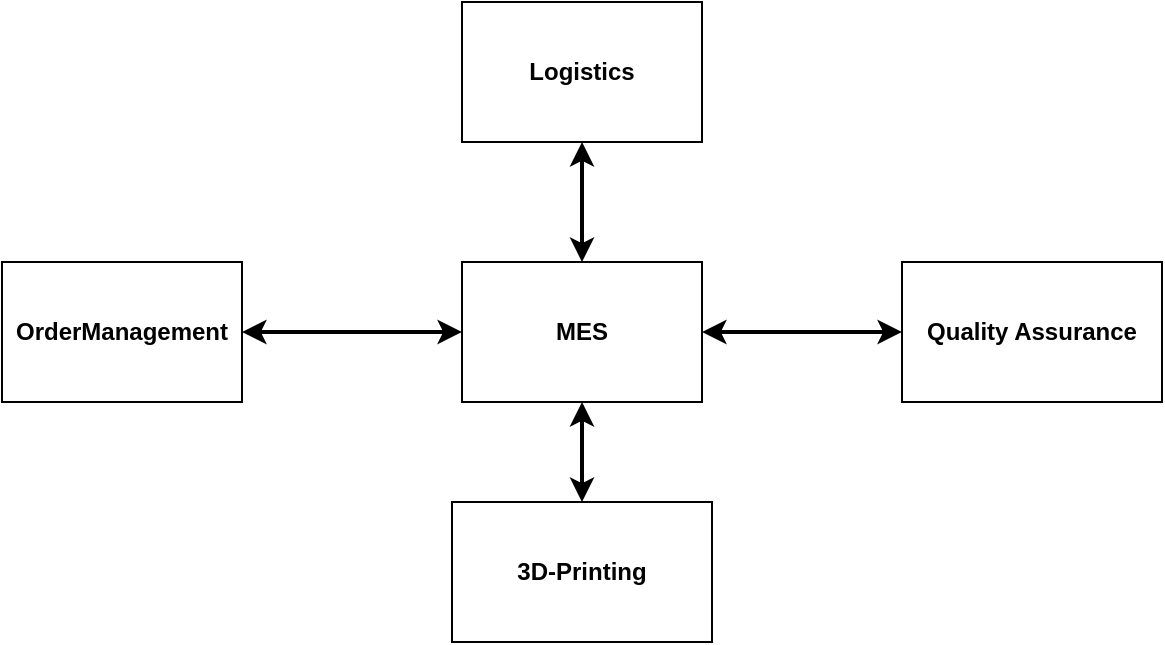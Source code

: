 <mxfile version="25.0.1">
  <diagram name="Seite-1" id="GFA_SByiZ649OcQAbFE9">
    <mxGraphModel dx="1434" dy="959" grid="1" gridSize="10" guides="1" tooltips="1" connect="1" arrows="1" fold="1" page="1" pageScale="1" pageWidth="827" pageHeight="1169" math="0" shadow="0">
      <root>
        <mxCell id="0" />
        <mxCell id="1" parent="0" />
        <mxCell id="6ZrwGQORLd8Mbg2ievU_-3" value="&lt;div style=&quot;font-size: 8px;&quot;&gt;&lt;span style=&quot;background-color: initial; font-size: 12px;&quot;&gt;Logistics&lt;/span&gt;&lt;br&gt;&lt;/div&gt;" style="strokeColor=inherit;fillColor=inherit;gradientColor=inherit;shape=rect;fontStyle=1;html=1;whiteSpace=wrap;align=center;" vertex="1" parent="1">
          <mxGeometry x="410" y="280" width="120" height="70" as="geometry" />
        </mxCell>
        <mxCell id="6ZrwGQORLd8Mbg2ievU_-4" style="edgeStyle=orthogonalEdgeStyle;rounded=0;orthogonalLoop=1;jettySize=auto;html=1;exitX=0.5;exitY=0;exitDx=0;exitDy=0;entryX=0.5;entryY=1;entryDx=0;entryDy=0;endArrow=classic;endFill=1;strokeWidth=2;startArrow=classic;startFill=1;" edge="1" parent="1" source="6ZrwGQORLd8Mbg2ievU_-8" target="6ZrwGQORLd8Mbg2ievU_-13">
          <mxGeometry relative="1" as="geometry" />
        </mxCell>
        <mxCell id="6ZrwGQORLd8Mbg2ievU_-8" value="&lt;div style=&quot;font-size: 8px;&quot;&gt;&lt;span style=&quot;background-color: initial; font-size: 12px;&quot;&gt;3D-Printing&lt;/span&gt;&lt;br&gt;&lt;/div&gt;" style="strokeColor=inherit;fillColor=inherit;gradientColor=inherit;shape=rect;fontStyle=1;html=1;whiteSpace=wrap;align=center;" vertex="1" parent="1">
          <mxGeometry x="405" y="530" width="130" height="70" as="geometry" />
        </mxCell>
        <mxCell id="6ZrwGQORLd8Mbg2ievU_-9" style="edgeStyle=orthogonalEdgeStyle;rounded=0;orthogonalLoop=1;jettySize=auto;html=1;exitX=0.5;exitY=0;exitDx=0;exitDy=0;entryX=0.5;entryY=1;entryDx=0;entryDy=0;endArrow=classic;endFill=1;strokeWidth=2;startArrow=classic;startFill=1;" edge="1" parent="1" source="6ZrwGQORLd8Mbg2ievU_-13" target="6ZrwGQORLd8Mbg2ievU_-3">
          <mxGeometry relative="1" as="geometry">
            <Array as="points">
              <mxPoint x="470" y="410" />
            </Array>
            <mxPoint x="491.24" y="411.68" as="sourcePoint" />
            <mxPoint x="568.71" y="360.0" as="targetPoint" />
          </mxGeometry>
        </mxCell>
        <mxCell id="6ZrwGQORLd8Mbg2ievU_-11" style="edgeStyle=orthogonalEdgeStyle;rounded=0;orthogonalLoop=1;jettySize=auto;html=1;exitX=1;exitY=0.5;exitDx=0;exitDy=0;entryX=0;entryY=0.5;entryDx=0;entryDy=0;endArrow=classic;endFill=1;strokeWidth=2;startArrow=classic;startFill=1;" edge="1" parent="1" source="6ZrwGQORLd8Mbg2ievU_-13" target="6ZrwGQORLd8Mbg2ievU_-14">
          <mxGeometry relative="1" as="geometry" />
        </mxCell>
        <mxCell id="6ZrwGQORLd8Mbg2ievU_-13" value="&lt;div style=&quot;font-size: 8px;&quot;&gt;&lt;span style=&quot;background-color: initial; font-size: 12px;&quot;&gt;MES&lt;/span&gt;&lt;br&gt;&lt;/div&gt;" style="strokeColor=inherit;fillColor=inherit;gradientColor=inherit;shape=rect;fontStyle=1;html=1;whiteSpace=wrap;align=center;" vertex="1" parent="1">
          <mxGeometry x="410" y="410" width="120" height="70" as="geometry" />
        </mxCell>
        <mxCell id="6ZrwGQORLd8Mbg2ievU_-14" value="&lt;div style=&quot;font-size: 8px;&quot;&gt;&lt;span style=&quot;background-color: initial; font-size: 12px;&quot;&gt;Quality Assurance&lt;/span&gt;&lt;br&gt;&lt;/div&gt;" style="strokeColor=inherit;fillColor=inherit;gradientColor=inherit;shape=rect;fontStyle=1;html=1;whiteSpace=wrap;align=center;" vertex="1" parent="1">
          <mxGeometry x="630" y="410" width="130" height="70" as="geometry" />
        </mxCell>
        <mxCell id="6ZrwGQORLd8Mbg2ievU_-37" style="edgeStyle=orthogonalEdgeStyle;rounded=0;orthogonalLoop=1;jettySize=auto;html=1;exitX=1;exitY=0.5;exitDx=0;exitDy=0;entryX=0;entryY=0.5;entryDx=0;entryDy=0;endArrow=classic;endFill=1;strokeWidth=2;startArrow=classic;startFill=1;" edge="1" parent="1" source="6ZrwGQORLd8Mbg2ievU_-40" target="6ZrwGQORLd8Mbg2ievU_-13">
          <mxGeometry relative="1" as="geometry">
            <mxPoint x="270" y="445" as="sourcePoint" />
          </mxGeometry>
        </mxCell>
        <mxCell id="6ZrwGQORLd8Mbg2ievU_-40" value="&lt;div style=&quot;&quot;&gt;OrderManagement&lt;/div&gt;" style="strokeColor=inherit;fillColor=inherit;gradientColor=inherit;shape=rect;fontStyle=1;html=1;whiteSpace=wrap;align=center;" vertex="1" parent="1">
          <mxGeometry x="180" y="410" width="120" height="70" as="geometry" />
        </mxCell>
      </root>
    </mxGraphModel>
  </diagram>
</mxfile>
